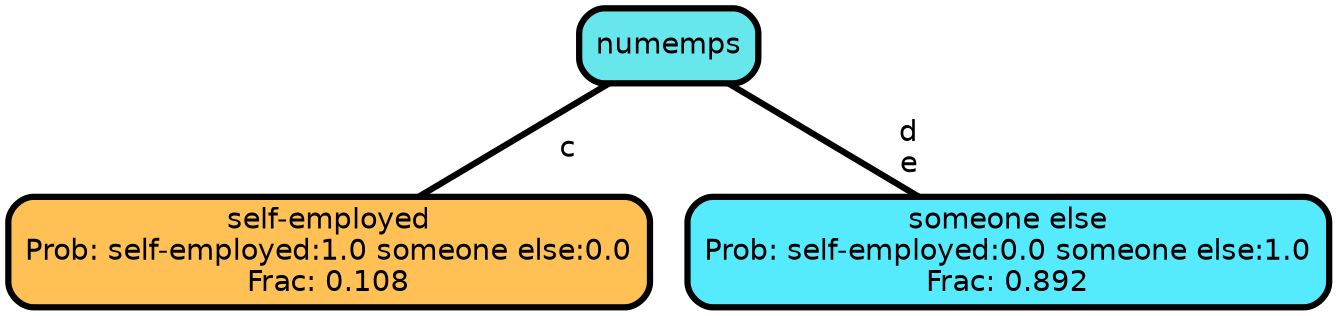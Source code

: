 graph Tree {
node [shape=box, style="filled, rounded",color="black",penwidth="3",fontcolor="black",                 fontname=helvetica] ;
graph [ranksep="0 equally", splines=straight,                 bgcolor=transparent, dpi=200] ;
edge [fontname=helvetica, color=black] ;
0 [label="self-employed
Prob: self-employed:1.0 someone else:0.0
Frac: 0.108", fillcolor="#ffc155"] ;
1 [label="numemps", fillcolor="#67e6ec"] ;
2 [label="someone else
Prob: self-employed:0.0 someone else:1.0
Frac: 0.892", fillcolor="#55eafe"] ;
1 -- 0 [label=" c",penwidth=3] ;
1 -- 2 [label=" d\n e",penwidth=3] ;
{rank = same;}}
